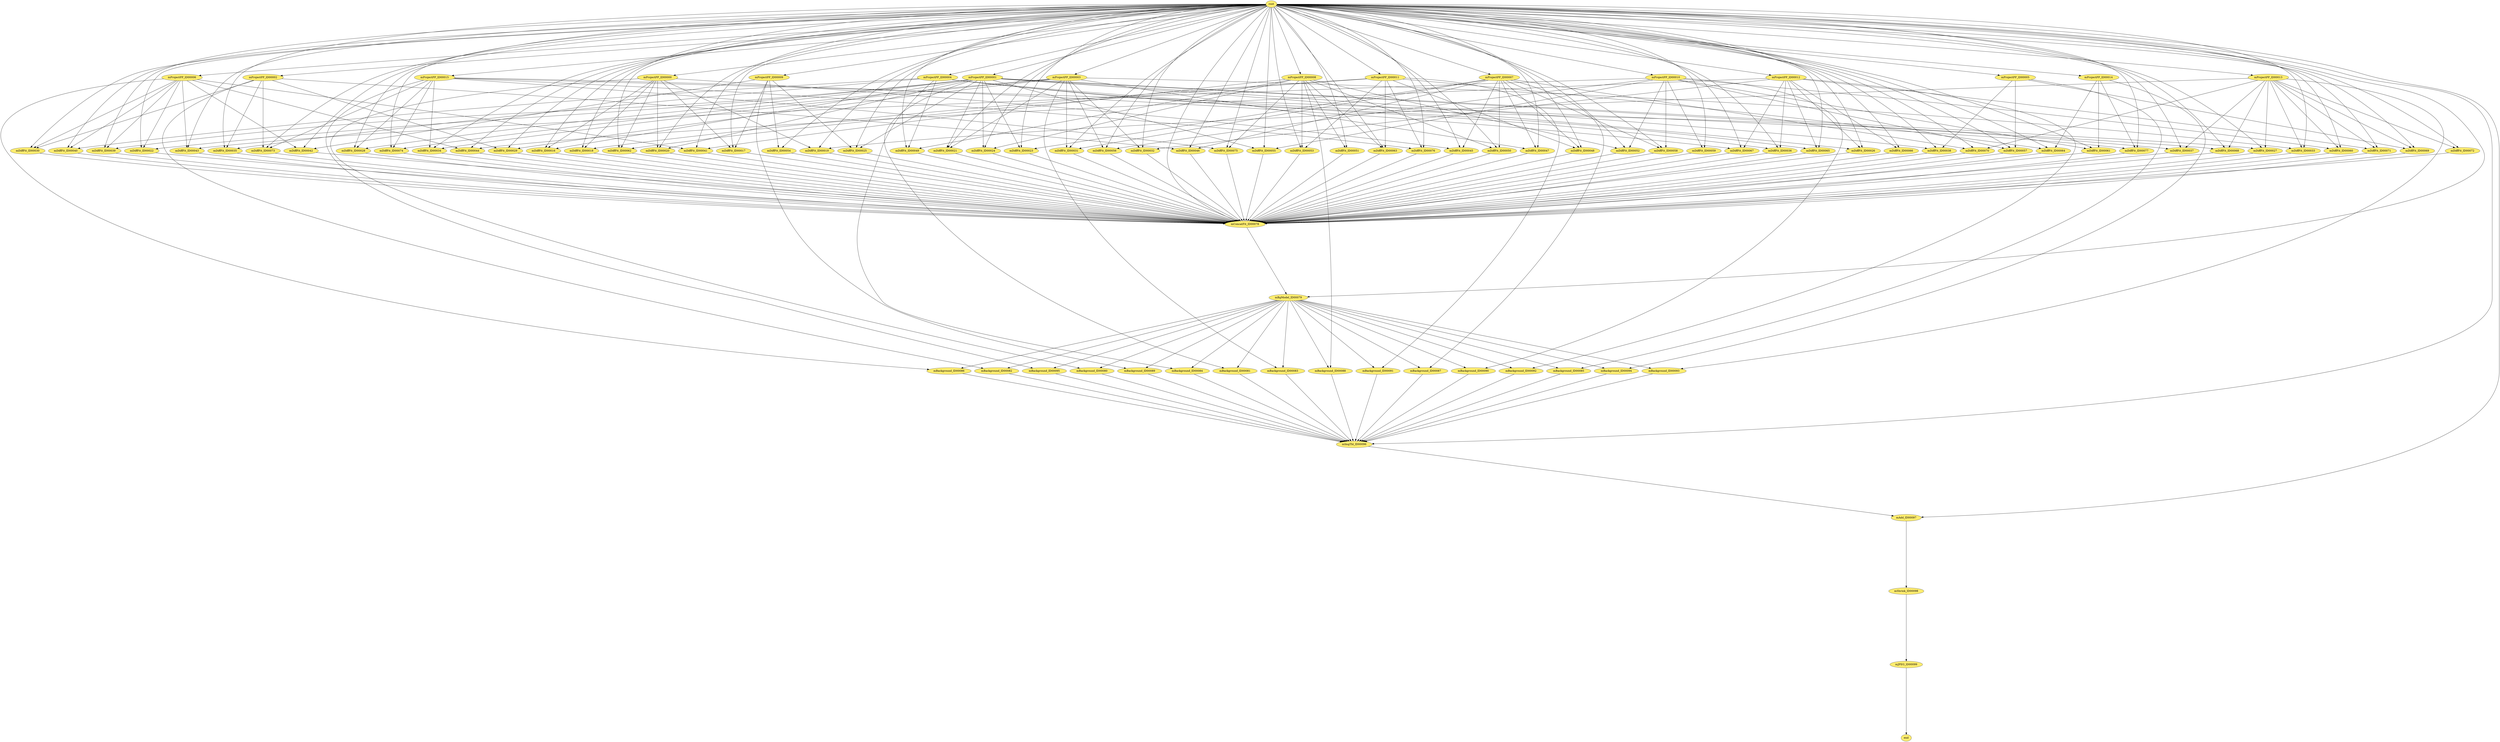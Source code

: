 digraph DAG {
  ranksep=5.0
  node [style=filled,color="#444444",fillcolor="#ffed6f"]
  edge [arrowhead=normal,arrowsize=1.0]

  ID00081 [label="mBackground_ID00081",size="4.603200e+10"];
  ID00063 [label="mDiffFit_ID00063",size="4.347000e+10"];
  ID00015 [label="mProjectPP_ID00015",size="5.703600e+10"];
  ID00095 [label="mBackground_ID00095",size="4.527600e+10"];
  ID00054 [label="mDiffFit_ID00054",size="4.435200e+10"];
  ID00055 [label="mDiffFit_ID00055",size="4.397400e+10"];
  ID00004 [label="mProjectPP_ID00004",size="5.527200e+10"];
  ID00000 [label="mProjectPP_ID00000",size="5.817000e+10"];
  ID00045 [label="mDiffFit_ID00045",size="4.435200e+10"];
  ID00035 [label="mDiffFit_ID00035",size="4.422600e+10"];
  ID00096 [label="mImgTbl_ID00096",size="3.204600e+10"];
  ID00064 [label="mDiffFit_ID00064",size="4.468800e+10"];
  ID00003 [label="mProjectPP_ID00003",size="5.586000e+10"];
  ID00005 [label="mProjectPP_ID00005",size="5.699400e+10"];
  ID00087 [label="mBackground_ID00087",size="4.515000e+10"];
  ID00085 [label="mBackground_ID00085",size="4.405800e+10"];
  ID00074 [label="mDiffFit_ID00074",size="4.405800e+10"];
  ID00052 [label="mDiffFit_ID00052",size="4.477200e+10"];
  ID00049 [label="mDiffFit_ID00049",size="4.489800e+10"];
  ID00083 [label="mBackground_ID00083",size="4.506600e+10"];
  ID00097 [label="mAdd_ID00097",size="4.032000e+10"];
  ID00013 [label="mProjectPP_ID00013",size="5.611200e+10"];
  ID00028 [label="mDiffFit_ID00028",size="4.439400e+10"];
  ID00040 [label="mDiffFit_ID00040",size="4.414200e+10"];
  ID00006 [label="mProjectPP_ID00006",size="5.565000e+10"];
  ID00065 [label="mDiffFit_ID00065",size="4.447800e+10"];
  ID00019 [label="mDiffFit_ID00019",size="4.468800e+10"];
  ID00032 [label="mDiffFit_ID00032",size="4.405800e+10"];
  ID00071 [label="mDiffFit_ID00071",size="4.380600e+10"];
  ID00056 [label="mDiffFit_ID00056",size="4.401600e+10"];
  ID00086 [label="mBackground_ID00086",size="4.578000e+10"];
  ID00002 [label="mProjectPP_ID00002",size="5.636400e+10"];
  ID00075 [label="mDiffFit_ID00075",size="4.456200e+10"];
  ID00073 [label="mDiffFit_ID00073",size="4.473000e+10"];
  ID00047 [label="mDiffFit_ID00047",size="4.447800e+10"];
  ID00046 [label="mDiffFit_ID00046",size="4.460400e+10"];
  ID00066 [label="mDiffFit_ID00066",size="4.502400e+10"];
  ID00041 [label="mDiffFit_ID00041",size="4.523400e+10"];
  ID00008 [label="mProjectPP_ID00008",size="5.724600e+10"];
  ID00057 [label="mDiffFit_ID00057",size="4.414200e+10"];
  ID00037 [label="mDiffFit_ID00037",size="4.426800e+10"];
  ID00076 [label="mDiffFit_ID00076",size="4.397400e+10"];
  ID00029 [label="mDiffFit_ID00029",size="4.510800e+10"];
  ID00024 [label="mDiffFit_ID00024",size="4.456200e+10"];
  ID00048 [label="mDiffFit_ID00048",size="4.401600e+10"];
  ID00088 [label="mBackground_ID00088",size="4.502400e+10"];
  ID00067 [label="mDiffFit_ID00067",size="4.439400e+10"];
  ID00082 [label="mBackground_ID00082",size="4.456200e+10"];
  ID00050 [label="mDiffFit_ID00050",size="4.473000e+10"];
  ID00058 [label="mDiffFit_ID00058",size="4.447800e+10"];
  ID00038 [label="mDiffFit_ID00038",size="4.372200e+10"];
  ID00010 [label="mProjectPP_ID00010",size="5.691000e+10"];
  ID00077 [label="mDiffFit_ID00077",size="4.473000e+10"];
  ID00089 [label="mBackground_ID00089",size="4.561200e+10"];
  ID00033 [label="mDiffFit_ID00033",size="4.456200e+10"];
  ID00068 [label="mDiffFit_ID00068",size="4.456200e+10"];
  ID00039 [label="mDiffFit_ID00039",size="4.443600e+10"];
  ID00011 [label="mProjectPP_ID00011",size="5.800200e+10"];
  ID00059 [label="mDiffFit_ID00059",size="4.502400e+10"];
  ID00090 [label="mBackground_ID00090",size="4.510800e+10"];
  ID00078 [label="mConcatFit_ID00078",size="2.083200e+10"];
  ID00092 [label="mBackground_ID00092",size="4.510800e+10"];
  ID00012 [label="mProjectPP_ID00012",size="5.720400e+10"];
  ID00023 [label="mDiffFit_ID00023",size="4.510800e+10"];
  ID00042 [label="mDiffFit_ID00042",size="4.393200e+10"];
  ID00098 [label="mShrink_ID00098",size="2.902200e+10"];
  ID00030 [label="mDiffFit_ID00030",size="4.582200e+10"];
  ID00091 [label="mBackground_ID00091",size="4.489800e+10"];
  ID00025 [label="mDiffFit_ID00025",size="4.443600e+10"];
  ID00060 [label="mDiffFit_ID00060",size="4.405800e+10"];
  ID00018 [label="mDiffFit_ID00018",size="4.443600e+10"];
  ID00079 [label="mBgModel_ID00079",size="2.242800e+10"];
  ID00007 [label="mProjectPP_ID00007",size="5.733000e+10"];
  ID00099 [label="mJPEG_ID00099",size="3.486000e+09"];
  ID00070 [label="mDiffFit_ID00070",size="4.523400e+10"];
  ID00051 [label="mDiffFit_ID00051",size="4.431000e+10"];
  ID00014 [label="mProjectPP_ID00014",size="5.531400e+10"];
  ID00061 [label="mDiffFit_ID00061",size="4.468800e+10"];
  ID00080 [label="mBackground_ID00080",size="4.569600e+10"];
  root [label="root",size="0.000000e+00"];
  end [label="end",size="0.000000e+00"];
  ID00009 [label="mProjectPP_ID00009",size="5.754000e+10"];
  ID00027 [label="mDiffFit_ID00027",size="4.481400e+10"];
  ID00001 [label="mProjectPP_ID00001",size="5.506200e+10"];
  ID00072 [label="mDiffFit_ID00072",size="4.531800e+10"];
  ID00022 [label="mDiffFit_ID00022",size="4.443600e+10"];
  ID00093 [label="mBackground_ID00093",size="4.489800e+10"];
  ID00034 [label="mDiffFit_ID00034",size="4.422600e+10"];
  ID00069 [label="mDiffFit_ID00069",size="4.477200e+10"];
  ID00062 [label="mDiffFit_ID00062",size="4.393200e+10"];
  ID00020 [label="mDiffFit_ID00020",size="4.389000e+10"];
  ID00016 [label="mDiffFit_ID00016",size="4.439400e+10"];
  ID00043 [label="mDiffFit_ID00043",size="4.368000e+10"];
  ID00036 [label="mDiffFit_ID00036",size="4.481400e+10"];
  ID00094 [label="mBackground_ID00094",size="4.506600e+10"];
  ID00053 [label="mDiffFit_ID00053",size="4.431000e+10"];
  ID00084 [label="mBackground_ID00084",size="4.477200e+10"];
  ID00021 [label="mDiffFit_ID00021",size="4.468800e+10"];
  ID00031 [label="mDiffFit_ID00031",size="4.431000e+10"];
  ID00017 [label="mDiffFit_ID00017",size="4.452000e+10"];
  ID00026 [label="mDiffFit_ID00026",size="4.481400e+10"];
  ID00044 [label="mDiffFit_ID00044",size="4.426800e+10"];

  ID00081 -> ID00096 [size="6.329079e+08"];
  ID00063 -> ID00078 [size="1.629577e+07"];
  ID00015 -> ID00077 [size="6.351295e+08"];
  ID00015 -> ID00067 [size="6.351295e+08"];
  ID00015 -> ID00028 [size="6.351295e+08"];
  ID00015 -> ID00076 [size="6.351295e+08"];
  ID00015 -> ID00095 [size="6.351295e+08"];
  ID00015 -> ID00073 [size="6.351295e+08"];
  ID00015 -> ID00075 [size="6.351295e+08"];
  ID00015 -> ID00034 [size="6.351295e+08"];
  ID00015 -> ID00074 [size="6.351295e+08"];
  ID00095 -> ID00096 [size="6.360264e+08"];
  ID00054 -> ID00078 [size="2.836983e+07"];
  ID00055 -> ID00078 [size="1.100554e+07"];
  ID00004 -> ID00036 [size="6.330970e+08"];
  ID00004 -> ID00049 [size="6.330970e+08"];
  ID00004 -> ID00037 [size="6.330970e+08"];
  ID00004 -> ID00035 [size="6.330970e+08"];
  ID00004 -> ID00040 [size="6.330970e+08"];
  ID00004 -> ID00065 [size="6.330970e+08"];
  ID00004 -> ID00084 [size="6.330970e+08"];
  ID00000 -> ID00020 [size="6.348389e+08"];
  ID00000 -> ID00017 [size="6.348389e+08"];
  ID00000 -> ID00062 [size="6.348389e+08"];
  ID00000 -> ID00019 [size="6.348389e+08"];
  ID00000 -> ID00018 [size="6.348389e+08"];
  ID00000 -> ID00016 [size="6.348389e+08"];
  ID00000 -> ID00045 [size="6.348389e+08"];
  ID00000 -> ID00080 [size="6.348389e+08"];
  ID00045 -> ID00078 [size="1.613812e+07"];
  ID00035 -> ID00078 [size="2.634685e+07"];
  ID00096 -> ID00097 [size="4.377603e+05"];
  ID00064 -> ID00078 [size="2.819126e+07"];
  ID00003 -> ID00047 [size="6.352607e+08"];
  ID00003 -> ID00056 [size="6.352607e+08"];
  ID00003 -> ID00032 [size="6.352607e+08"];
  ID00003 -> ID00029 [size="6.352607e+08"];
  ID00003 -> ID00033 [size="6.352607e+08"];
  ID00003 -> ID00083 [size="6.352607e+08"];
  ID00003 -> ID00031 [size="6.352607e+08"];
  ID00003 -> ID00034 [size="6.352607e+08"];
  ID00003 -> ID00074 [size="6.352607e+08"];
  ID00003 -> ID00021 [size="6.352607e+08"];
  ID00005 -> ID00038 [size="6.347869e+08"];
  ID00005 -> ID00085 [size="6.347869e+08"];
  ID00005 -> ID00069 [size="6.347869e+08"];
  ID00005 -> ID00057 [size="6.347869e+08"];
  ID00087 -> ID00096 [size="6.363444e+08"];
  ID00085 -> ID00096 [size="6.364478e+08"];
  ID00074 -> ID00078 [size="2.882614e+07"];
  ID00052 -> ID00078 [size="1.210231e+07"];
  ID00049 -> ID00078 [size="1.480338e+07"];
  ID00083 -> ID00096 [size="6.365515e+08"];
  ID00097 -> ID00098 [size="1.060155e+10"];
  ID00013 -> ID00070 [size="6.348827e+08"];
  ID00013 -> ID00071 [size="6.348827e+08"];
  ID00013 -> ID00060 [size="6.348827e+08"];
  ID00013 -> ID00027 [size="6.348827e+08"];
  ID00013 -> ID00019 [size="6.348827e+08"];
  ID00013 -> ID00037 [size="6.348827e+08"];
  ID00013 -> ID00072 [size="6.348827e+08"];
  ID00013 -> ID00068 [size="6.348827e+08"];
  ID00013 -> ID00033 [size="6.348827e+08"];
  ID00013 -> ID00093 [size="6.348827e+08"];
  ID00013 -> ID00069 [size="6.348827e+08"];
  ID00028 -> ID00078 [size="2.852695e+07"];
  ID00040 -> ID00078 [size="2.637785e+07"];
  ID00006 -> ID00040 [size="6.336173e+08"];
  ID00006 -> ID00042 [size="6.336173e+08"];
  ID00006 -> ID00039 [size="6.336173e+08"];
  ID00006 -> ID00041 [size="6.336173e+08"];
  ID00006 -> ID00086 [size="6.336173e+08"];
  ID00006 -> ID00044 [size="6.336173e+08"];
  ID00006 -> ID00022 [size="6.336173e+08"];
  ID00006 -> ID00030 [size="6.336173e+08"];
  ID00006 -> ID00043 [size="6.336173e+08"];
  ID00065 -> ID00078 [size="1.203673e+07"];
  ID00019 -> ID00078 [size="2.345904e+07"];
  ID00032 -> ID00078 [size="1.807185e+07"];
  ID00071 -> ID00078 [size="1.264558e+07"];
  ID00056 -> ID00078 [size="2.699731e+07"];
  ID00086 -> ID00096 [size="6.337455e+08"];
  ID00002 -> ID00029 [size="6.356616e+08"];
  ID00002 -> ID00046 [size="6.356616e+08"];
  ID00002 -> ID00035 [size="6.356616e+08"];
  ID00002 -> ID00073 [size="6.356616e+08"];
  ID00002 -> ID00030 [size="6.356616e+08"];
  ID00002 -> ID00082 [size="6.356616e+08"];
  ID00075 -> ID00078 [size="2.187710e+07"];
  ID00073 -> ID00078 [size="2.356424e+07"];
  ID00047 -> ID00078 [size="2.458657e+07"];
  ID00046 -> ID00078 [size="1.741445e+07"];
  ID00066 -> ID00078 [size="2.417943e+07"];
  ID00041 -> ID00078 [size="2.726749e+07"];
  ID00008 -> ID00024 [size="6.348928e+08"];
  ID00008 -> ID00053 [size="6.348928e+08"];
  ID00008 -> ID00063 [size="6.348928e+08"];
  ID00008 -> ID00050 [size="6.348928e+08"];
  ID00008 -> ID00088 [size="6.348928e+08"];
  ID00008 -> ID00049 [size="6.348928e+08"];
  ID00008 -> ID00075 [size="6.348928e+08"];
  ID00008 -> ID00051 [size="6.348928e+08"];
  ID00008 -> ID00052 [size="6.348928e+08"];
  ID00008 -> ID00041 [size="6.348928e+08"];
  ID00057 -> ID00078 [size="2.455588e+07"];
  ID00037 -> ID00078 [size="2.669972e+07"];
  ID00076 -> ID00078 [size="1.236547e+07"];
  ID00029 -> ID00078 [size="1.903158e+07"];
  ID00024 -> ID00078 [size="3.060162e+07"];
  ID00048 -> ID00078 [size="2.945988e+07"];
  ID00088 -> ID00096 [size="6.366054e+08"];
  ID00067 -> ID00078 [size="2.097066e+07"];
  ID00082 -> ID00096 [size="6.333649e+08"];
  ID00050 -> ID00078 [size="2.555691e+07"];
  ID00058 -> ID00078 [size="1.725619e+07"];
  ID00038 -> ID00078 [size="1.406643e+07"];
  ID00010 -> ID00056 [size="6.346824e+08"];
  ID00010 -> ID00058 [size="6.346824e+08"];
  ID00010 -> ID00060 [size="6.346824e+08"];
  ID00010 -> ID00059 [size="6.346824e+08"];
  ID00010 -> ID00061 [size="6.346824e+08"];
  ID00010 -> ID00052 [size="6.346824e+08"];
  ID00010 -> ID00090 [size="6.346824e+08"];
  ID00010 -> ID00043 [size="6.346824e+08"];
  ID00010 -> ID00055 [size="6.346824e+08"];
  ID00010 -> ID00057 [size="6.346824e+08"];
  ID00077 -> ID00078 [size="2.366250e+07"];
  ID00089 -> ID00096 [size="6.357319e+08"];
  ID00033 -> ID00078 [size="2.680897e+07"];
  ID00068 -> ID00078 [size="1.920901e+07"];
  ID00039 -> ID00078 [size="1.738292e+07"];
  ID00011 -> ID00091 [size="6.358468e+08"];
  ID00011 -> ID00064 [size="6.358468e+08"];
  ID00011 -> ID00053 [size="6.358468e+08"];
  ID00011 -> ID00063 [size="6.358468e+08"];
  ID00011 -> ID00062 [size="6.358468e+08"];
  ID00011 -> ID00076 [size="6.358468e+08"];
  ID00011 -> ID00018 [size="6.358468e+08"];
  ID00011 -> ID00048 [size="6.358468e+08"];
  ID00059 -> ID00078 [size="2.693952e+07"];
  ID00090 -> ID00096 [size="6.336902e+08"];
  ID00078 -> ID00079 [size="9.937786e+05"];
  ID00092 -> ID00096 [size="6.362522e+08"];
  ID00012 -> ID00044 [size="6.360569e+08"];
  ID00012 -> ID00067 [size="6.360569e+08"];
  ID00012 -> ID00092 [size="6.360569e+08"];
  ID00012 -> ID00036 [size="6.360569e+08"];
  ID00012 -> ID00066 [size="6.360569e+08"];
  ID00012 -> ID00026 [size="6.360569e+08"];
  ID00012 -> ID00065 [size="6.360569e+08"];
  ID00012 -> ID00071 [size="6.360569e+08"];
  ID00012 -> ID00032 [size="6.360569e+08"];
  ID00023 -> ID00078 [size="1.761936e+07"];
  ID00042 -> ID00078 [size="3.143980e+07"];
  ID00098 -> ID00099 [size="2.121159e+08"];
  ID00030 -> ID00078 [size="2.890325e+07"];
  ID00091 -> ID00096 [size="6.369253e+08"];
  ID00025 -> ID00078 [size="2.160256e+07"];
  ID00060 -> ID00078 [size="1.515274e+07"];
  ID00018 -> ID00078 [size="3.054253e+07"];
  ID00079 -> ID00092 [size="6.489297e+04"];
  ID00079 -> ID00089 [size="6.489297e+04"];
  ID00079 -> ID00086 [size="6.489297e+04"];
  ID00079 -> ID00095 [size="6.489297e+04"];
  ID00079 -> ID00080 [size="6.489297e+04"];
  ID00079 -> ID00082 [size="6.489297e+04"];
  ID00079 -> ID00091 [size="6.489297e+04"];
  ID00079 -> ID00088 [size="6.489297e+04"];
  ID00079 -> ID00085 [size="6.489297e+04"];
  ID00079 -> ID00084 [size="6.489297e+04"];
  ID00079 -> ID00094 [size="6.489297e+04"];
  ID00079 -> ID00093 [size="6.489297e+04"];
  ID00079 -> ID00090 [size="6.489297e+04"];
  ID00079 -> ID00087 [size="6.489297e+04"];
  ID00079 -> ID00081 [size="6.489297e+04"];
  ID00079 -> ID00083 [size="6.489297e+04"];
  ID00007 -> ID00047 [size="6.338803e+08"];
  ID00007 -> ID00023 [size="6.338803e+08"];
  ID00007 -> ID00070 [size="6.338803e+08"];
  ID00007 -> ID00031 [size="6.338803e+08"];
  ID00007 -> ID00045 [size="6.338803e+08"];
  ID00007 -> ID00058 [size="6.338803e+08"];
  ID00007 -> ID00087 [size="6.338803e+08"];
  ID00007 -> ID00048 [size="6.338803e+08"];
  ID00007 -> ID00050 [size="6.338803e+08"];
  ID00007 -> ID00046 [size="6.338803e+08"];
  ID00099 -> end [size="3.207965e+07"];
  ID00070 -> ID00078 [size="3.215134e+07"];
  ID00051 -> ID00078 [size="3.194284e+07"];
  ID00014 -> ID00061 [size="6.352365e+08"];
  ID00014 -> ID00064 [size="6.352365e+08"];
  ID00014 -> ID00077 [size="6.352365e+08"];
  ID00014 -> ID00094 [size="6.352365e+08"];
  ID00061 -> ID00078 [size="1.284965e+07"];
  ID00080 -> ID00096 [size="6.384816e+08"];
  root -> ID00077 [size="2.320878e+04"];
  root -> ID00063 [size="2.320878e+04"];
  root -> ID00001 [size="3.223565e+08"];
  root -> ID00070 [size="2.320878e+04"];
  root -> ID00022 [size="2.320878e+04"];
  root -> ID00033 [size="2.320878e+04"];
  root -> ID00068 [size="2.320878e+04"];
  root -> ID00045 [size="2.320878e+04"];
  root -> ID00030 [size="2.320878e+04"];
  root -> ID00040 [size="2.320878e+04"];
  root -> ID00054 [size="2.320878e+04"];
  root -> ID00074 [size="2.320878e+04"];
  root -> ID00004 [size="3.223565e+08"];
  root -> ID00059 [size="2.320878e+04"];
  root -> ID00027 [size="2.320878e+04"];
  root -> ID00096 [size="2.046037e+05"];
  root -> ID00047 [size="2.320878e+04"];
  root -> ID00064 [size="2.320878e+04"];
  root -> ID00012 [size="3.223565e+08"];
  root -> ID00023 [size="2.320878e+04"];
  root -> ID00003 [size="3.223565e+08"];
  root -> ID00005 [size="3.223565e+08"];
  root -> ID00008 [size="3.223565e+08"];
  root -> ID00042 [size="2.320878e+04"];
  root -> ID00013 [size="3.223565e+08"];
  root -> ID00055 [size="2.320878e+04"];
  root -> ID00043 [size="2.320878e+04"];
  root -> ID00069 [size="2.320878e+04"];
  root -> ID00097 [size="2.320878e+04"];
  root -> ID00052 [size="2.320878e+04"];
  root -> ID00018 [size="2.320878e+04"];
  root -> ID00028 [size="2.320878e+04"];
  root -> ID00049 [size="2.320878e+04"];
  root -> ID00006 [size="3.223565e+08"];
  root -> ID00079 [size="2.046037e+05"];
  root -> ID00060 [size="2.320878e+04"];
  root -> ID00075 [size="2.320878e+04"];
  root -> ID00032 [size="2.320878e+04"];
  root -> ID00019 [size="2.320878e+04"];
  root -> ID00024 [size="2.320878e+04"];
  root -> ID00071 [size="2.320878e+04"];
  root -> ID00056 [size="2.320878e+04"];
  root -> ID00014 [size="3.223565e+08"];
  root -> ID00039 [size="2.320878e+04"];
  root -> ID00061 [size="2.320878e+04"];
  root -> ID00007 [size="3.223565e+08"];
  root -> ID00051 [size="2.320878e+04"];
  root -> ID00025 [size="2.320878e+04"];
  root -> ID00020 [size="2.320878e+04"];
  root -> ID00078 [size="1.290225e+05"];
  root -> ID00046 [size="2.320878e+04"];
  root -> ID00015 [size="3.223565e+08"];
  root -> ID00035 [size="2.320878e+04"];
  root -> ID00066 [size="2.320878e+04"];
  root -> ID00041 [size="2.320878e+04"];
  root -> ID00000 [size="3.223565e+08"];
  root -> ID00073 [size="2.320878e+04"];
  root -> ID00034 [size="2.320878e+04"];
  root -> ID00050 [size="2.320878e+04"];
  root -> ID00057 [size="2.320878e+04"];
  root -> ID00011 [size="3.223565e+08"];
  root -> ID00037 [size="2.320878e+04"];
  root -> ID00017 [size="2.320878e+04"];
  root -> ID00062 [size="2.320878e+04"];
  root -> ID00076 [size="2.320878e+04"];
  root -> ID00026 [size="2.320878e+04"];
  root -> ID00029 [size="2.320878e+04"];
  root -> ID00016 [size="2.320878e+04"];
  root -> ID00065 [size="2.320878e+04"];
  root -> ID00036 [size="2.320878e+04"];
  root -> ID00048 [size="2.320878e+04"];
  root -> ID00002 [size="3.223565e+08"];
  root -> ID00053 [size="2.320878e+04"];
  root -> ID00044 [size="2.320878e+04"];
  root -> ID00067 [size="2.320878e+04"];
  root -> ID00021 [size="2.320878e+04"];
  root -> ID00009 [size="3.223565e+08"];
  root -> ID00031 [size="2.320878e+04"];
  root -> ID00072 [size="2.320878e+04"];
  root -> ID00058 [size="2.320878e+04"];
  root -> ID00038 [size="2.320878e+04"];
  root -> ID00010 [size="3.223565e+08"];
  ID00009 -> ID00042 [size="6.355245e+08"];
  ID00009 -> ID00054 [size="6.355245e+08"];
  ID00009 -> ID00025 [size="6.355245e+08"];
  ID00009 -> ID00089 [size="6.355245e+08"];
  ID00009 -> ID00017 [size="6.355245e+08"];
  ID00027 -> ID00078 [size="2.387893e+07"];
  ID00001 -> ID00024 [size="6.387250e+08"];
  ID00001 -> ID00023 [size="6.387250e+08"];
  ID00001 -> ID00020 [size="6.387250e+08"];
  ID00001 -> ID00016 [size="6.387250e+08"];
  ID00001 -> ID00022 [size="6.387250e+08"];
  ID00001 -> ID00021 [size="6.387250e+08"];
  ID00001 -> ID00055 [size="6.387250e+08"];
  ID00001 -> ID00039 [size="6.387250e+08"];
  ID00001 -> ID00038 [size="6.387250e+08"];
  ID00001 -> ID00028 [size="6.387250e+08"];
  ID00001 -> ID00068 [size="6.387250e+08"];
  ID00001 -> ID00027 [size="6.387250e+08"];
  ID00001 -> ID00081 [size="6.387250e+08"];
  ID00001 -> ID00026 [size="6.387250e+08"];
  ID00001 -> ID00025 [size="6.387250e+08"];
  ID00072 -> ID00078 [size="1.945720e+07"];
  ID00022 -> ID00078 [size="1.516304e+07"];
  ID00093 -> ID00096 [size="6.376557e+08"];
  ID00034 -> ID00078 [size="1.692332e+07"];
  ID00069 -> ID00078 [size="1.980114e+07"];
  ID00062 -> ID00078 [size="2.630471e+07"];
  ID00020 -> ID00078 [size="2.812981e+07"];
  ID00016 -> ID00078 [size="1.368058e+07"];
  ID00043 -> ID00078 [size="1.907861e+07"];
  ID00036 -> ID00078 [size="2.741530e+07"];
  ID00094 -> ID00096 [size="6.375643e+08"];
  ID00053 -> ID00078 [size="2.757486e+07"];
  ID00084 -> ID00096 [size="6.374859e+08"];
  ID00021 -> ID00078 [size="2.580587e+07"];
  ID00031 -> ID00078 [size="2.950279e+07"];
  ID00017 -> ID00078 [size="1.197260e+07"];
  ID00026 -> ID00078 [size="2.687783e+07"];
  ID00044 -> ID00078 [size="2.574548e+07"];
}
